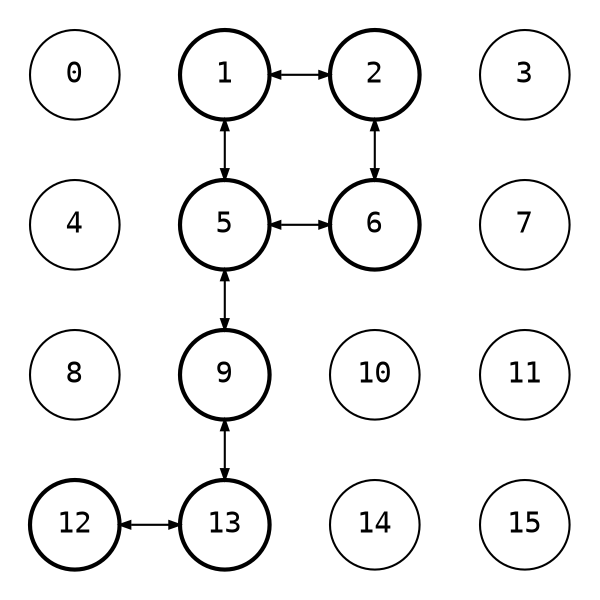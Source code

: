 digraph {
    node [shape=circle, fontname="monospace", fixedsize=true, width=0.6, height=0.6];
    edge [arrowsize=0.5, fontname="monospace", weight=1000];
    layout=dot;
    pad=0.2;
    nodesep=0.4;
    ranksep=0.4;
    splines=line;
    // concentrate=true;

    1 [style=bold];
    2 [style=bold];
    5 [style=bold];
    6 [style=bold];
    9 [style=bold];
    12 [style=bold];
    13 [style=bold];

    1 -> {2, 5} [dir=both];
    2 -> {6} [dir=both];
    5 -> {6, 9} [dir=both];
    12 -> {13} [dir=both];
    13 -> {9} [dir=both];

    edge [style=invis];

    0 -> 4 -> 8 -> 12;
    6 -> 10 -> 14;
    3 -> 7 -> 11 -> 15;

    rank=same {0; 1; 2; 3};
    rank=same {4; 5; 6; 7};
    rank=same {8; 9; 10; 11};
    rank=same {12; 13; 14; 15};
}